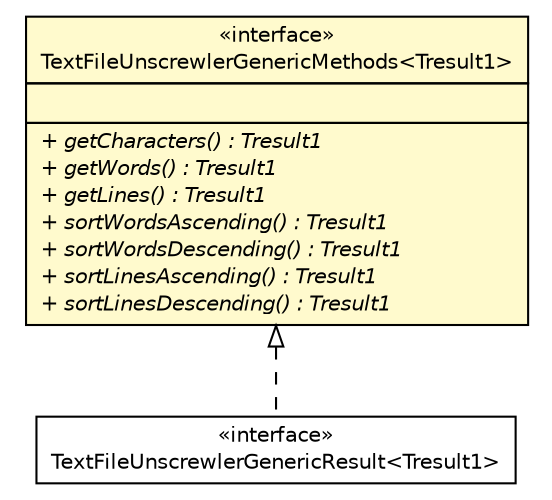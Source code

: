 #!/usr/local/bin/dot
#
# Class diagram 
# Generated by UMLGraph version R5_6-24-gf6e263 (http://www.umlgraph.org/)
#

digraph G {
	edge [fontname="Helvetica",fontsize=10,labelfontname="Helvetica",labelfontsize=10];
	node [fontname="Helvetica",fontsize=10,shape=plaintext];
	nodesep=0.25;
	ranksep=0.5;
	// org.apache.clusterbr.proc.contract.TextFileUnscrewlerGenericMethods<Tresult1>
	c349 [label=<<table title="org.apache.clusterbr.proc.contract.TextFileUnscrewlerGenericMethods" border="0" cellborder="1" cellspacing="0" cellpadding="2" port="p" bgcolor="lemonChiffon" href="./TextFileUnscrewlerGenericMethods.html">
		<tr><td><table border="0" cellspacing="0" cellpadding="1">
<tr><td align="center" balign="center"> &#171;interface&#187; </td></tr>
<tr><td align="center" balign="center"> TextFileUnscrewlerGenericMethods&lt;Tresult1&gt; </td></tr>
		</table></td></tr>
		<tr><td><table border="0" cellspacing="0" cellpadding="1">
<tr><td align="left" balign="left">  </td></tr>
		</table></td></tr>
		<tr><td><table border="0" cellspacing="0" cellpadding="1">
<tr><td align="left" balign="left"><font face="Helvetica-Oblique" point-size="10.0"> + getCharacters() : Tresult1 </font></td></tr>
<tr><td align="left" balign="left"><font face="Helvetica-Oblique" point-size="10.0"> + getWords() : Tresult1 </font></td></tr>
<tr><td align="left" balign="left"><font face="Helvetica-Oblique" point-size="10.0"> + getLines() : Tresult1 </font></td></tr>
<tr><td align="left" balign="left"><font face="Helvetica-Oblique" point-size="10.0"> + sortWordsAscending() : Tresult1 </font></td></tr>
<tr><td align="left" balign="left"><font face="Helvetica-Oblique" point-size="10.0"> + sortWordsDescending() : Tresult1 </font></td></tr>
<tr><td align="left" balign="left"><font face="Helvetica-Oblique" point-size="10.0"> + sortLinesAscending() : Tresult1 </font></td></tr>
<tr><td align="left" balign="left"><font face="Helvetica-Oblique" point-size="10.0"> + sortLinesDescending() : Tresult1 </font></td></tr>
		</table></td></tr>
		</table>>, URL="./TextFileUnscrewlerGenericMethods.html", fontname="Helvetica", fontcolor="black", fontsize=10.0];
	// org.apache.clusterbr.proc.contract.TextFileUnscrewlerGenericResult<Tresult1>
	c353 [label=<<table title="org.apache.clusterbr.proc.contract.TextFileUnscrewlerGenericResult" border="0" cellborder="1" cellspacing="0" cellpadding="2" port="p" href="./TextFileUnscrewlerGenericResult.html">
		<tr><td><table border="0" cellspacing="0" cellpadding="1">
<tr><td align="center" balign="center"> &#171;interface&#187; </td></tr>
<tr><td align="center" balign="center"> TextFileUnscrewlerGenericResult&lt;Tresult1&gt; </td></tr>
		</table></td></tr>
		</table>>, URL="./TextFileUnscrewlerGenericResult.html", fontname="Helvetica", fontcolor="black", fontsize=10.0];
	//org.apache.clusterbr.proc.contract.TextFileUnscrewlerGenericResult<Tresult1> implements org.apache.clusterbr.proc.contract.TextFileUnscrewlerGenericMethods<Tresult1>
	c349:p -> c353:p [dir=back,arrowtail=empty,style=dashed];
}

